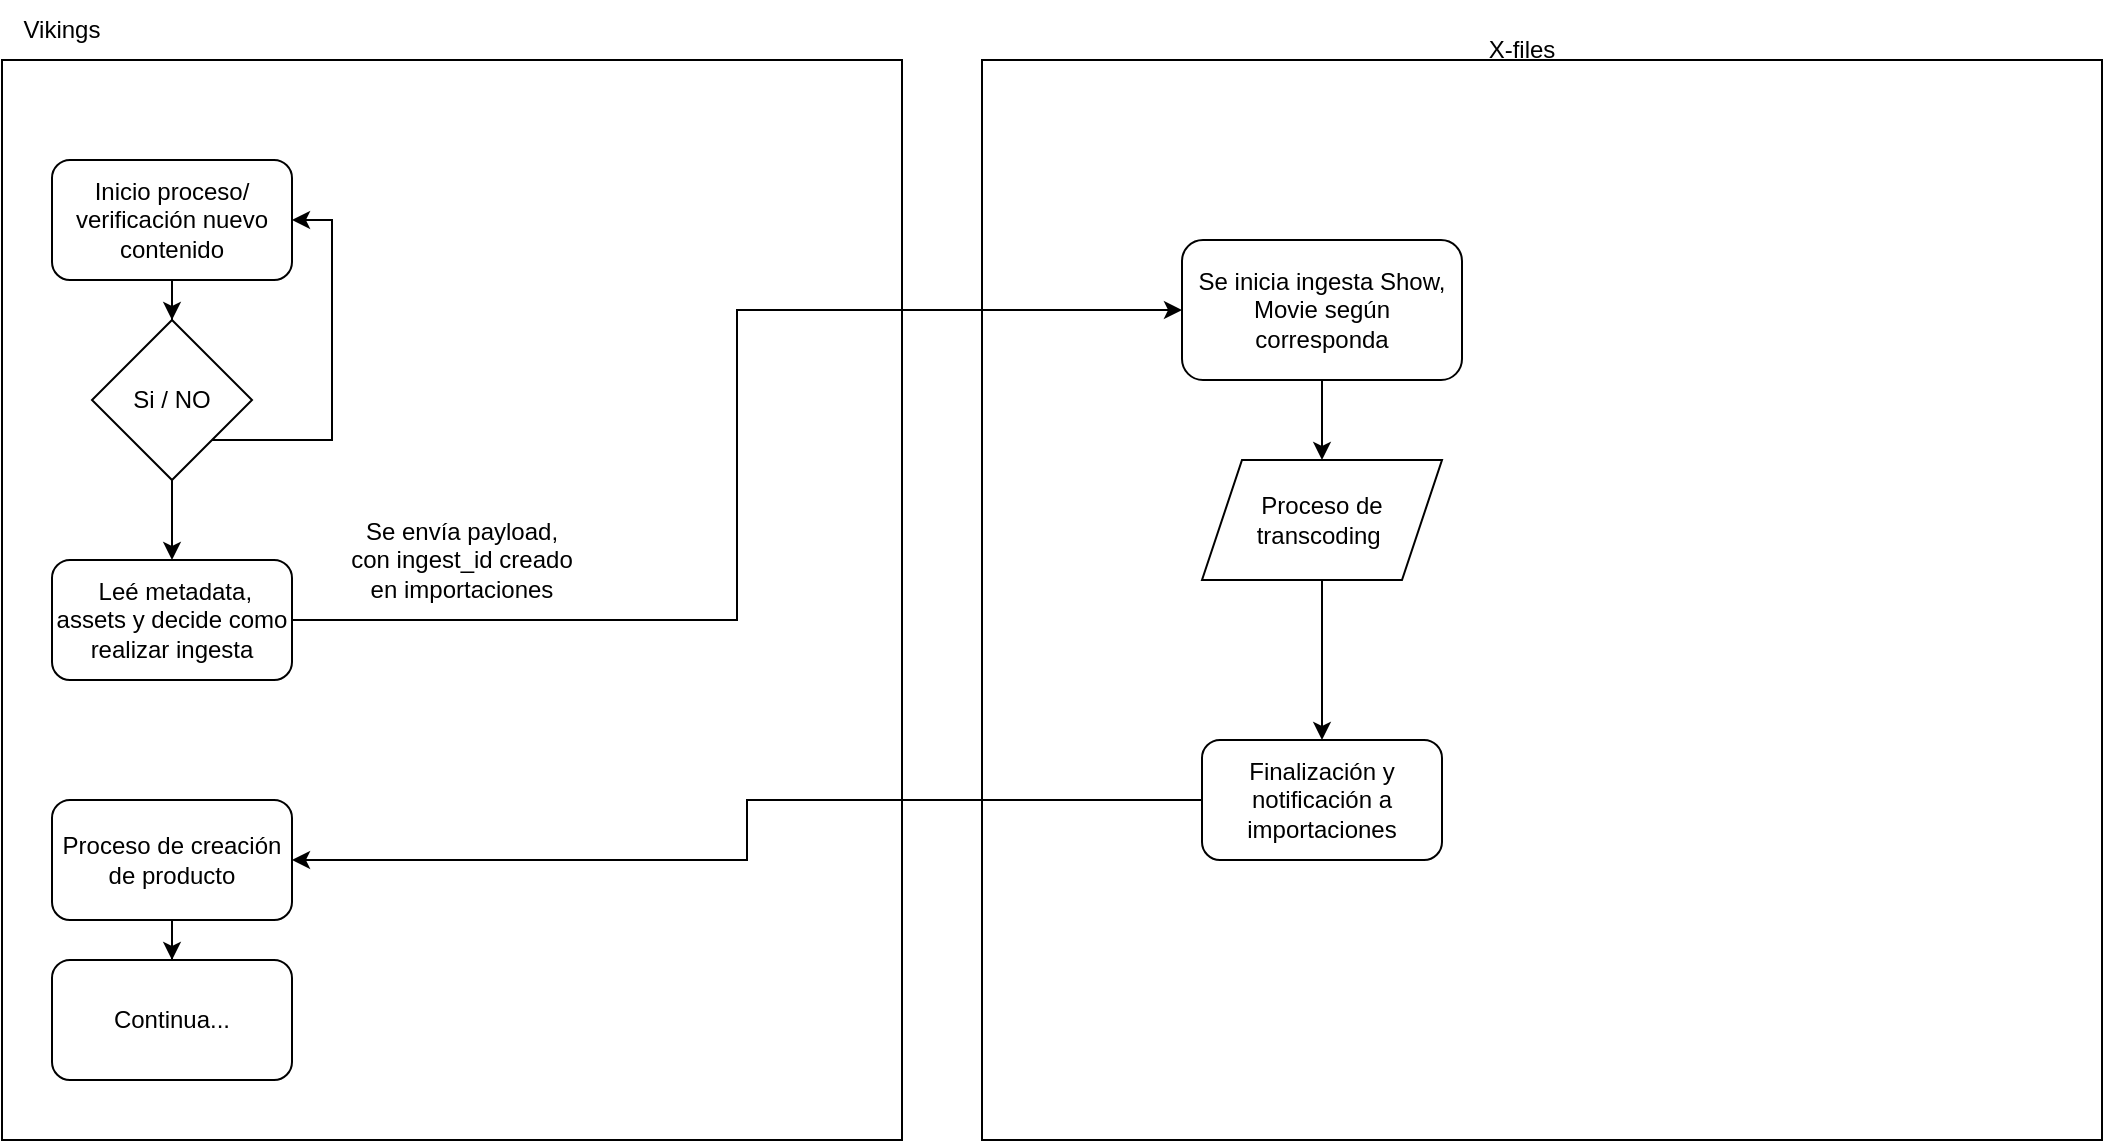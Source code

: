<mxfile version="20.5.3" type="github" pages="2">
  <diagram id="UYZof_yZMjkkKt_R5T99" name="Page-1">
    <mxGraphModel dx="1395" dy="826" grid="1" gridSize="10" guides="1" tooltips="1" connect="1" arrows="1" fold="1" page="1" pageScale="1" pageWidth="850" pageHeight="1100" math="0" shadow="0">
      <root>
        <mxCell id="0" />
        <mxCell id="1" parent="0" />
        <mxCell id="ugOXsj0SdrT02lplRezp-1" value="" style="rounded=0;whiteSpace=wrap;html=1;" vertex="1" parent="1">
          <mxGeometry x="770" y="90" width="560" height="540" as="geometry" />
        </mxCell>
        <mxCell id="ugOXsj0SdrT02lplRezp-2" value="X-files" style="text;html=1;strokeColor=none;fillColor=none;align=center;verticalAlign=middle;whiteSpace=wrap;rounded=0;" vertex="1" parent="1">
          <mxGeometry x="1010" y="70" width="60" height="30" as="geometry" />
        </mxCell>
        <mxCell id="ugOXsj0SdrT02lplRezp-4" value="" style="rounded=0;whiteSpace=wrap;html=1;" vertex="1" parent="1">
          <mxGeometry x="280" y="90" width="450" height="540" as="geometry" />
        </mxCell>
        <mxCell id="ugOXsj0SdrT02lplRezp-5" value="Vikings" style="text;html=1;strokeColor=none;fillColor=none;align=center;verticalAlign=middle;whiteSpace=wrap;rounded=0;" vertex="1" parent="1">
          <mxGeometry x="280" y="60" width="60" height="30" as="geometry" />
        </mxCell>
        <mxCell id="ugOXsj0SdrT02lplRezp-13" value="" style="edgeStyle=orthogonalEdgeStyle;rounded=0;orthogonalLoop=1;jettySize=auto;html=1;" edge="1" parent="1" source="ugOXsj0SdrT02lplRezp-6" target="ugOXsj0SdrT02lplRezp-9">
          <mxGeometry relative="1" as="geometry" />
        </mxCell>
        <mxCell id="ugOXsj0SdrT02lplRezp-6" value="Inicio proceso/&lt;br&gt;verificación nuevo contenido" style="rounded=1;whiteSpace=wrap;html=1;" vertex="1" parent="1">
          <mxGeometry x="305" y="140" width="120" height="60" as="geometry" />
        </mxCell>
        <mxCell id="ugOXsj0SdrT02lplRezp-19" style="edgeStyle=orthogonalEdgeStyle;rounded=0;orthogonalLoop=1;jettySize=auto;html=1;entryX=0;entryY=0.5;entryDx=0;entryDy=0;" edge="1" parent="1" source="ugOXsj0SdrT02lplRezp-8" target="ugOXsj0SdrT02lplRezp-12">
          <mxGeometry relative="1" as="geometry" />
        </mxCell>
        <mxCell id="ugOXsj0SdrT02lplRezp-8" value="&amp;nbsp;Leé metadata, assets y decide como realizar ingesta" style="rounded=1;whiteSpace=wrap;html=1;" vertex="1" parent="1">
          <mxGeometry x="305" y="340" width="120" height="60" as="geometry" />
        </mxCell>
        <mxCell id="ugOXsj0SdrT02lplRezp-11" value="" style="edgeStyle=orthogonalEdgeStyle;rounded=0;orthogonalLoop=1;jettySize=auto;html=1;" edge="1" parent="1" source="ugOXsj0SdrT02lplRezp-9" target="ugOXsj0SdrT02lplRezp-8">
          <mxGeometry relative="1" as="geometry" />
        </mxCell>
        <mxCell id="ugOXsj0SdrT02lplRezp-18" style="edgeStyle=orthogonalEdgeStyle;rounded=0;orthogonalLoop=1;jettySize=auto;html=1;entryX=1;entryY=0.5;entryDx=0;entryDy=0;" edge="1" parent="1" source="ugOXsj0SdrT02lplRezp-9" target="ugOXsj0SdrT02lplRezp-6">
          <mxGeometry relative="1" as="geometry">
            <Array as="points">
              <mxPoint x="445" y="280" />
              <mxPoint x="445" y="170" />
            </Array>
          </mxGeometry>
        </mxCell>
        <mxCell id="ugOXsj0SdrT02lplRezp-9" value="Si / NO" style="rhombus;whiteSpace=wrap;html=1;" vertex="1" parent="1">
          <mxGeometry x="325" y="220" width="80" height="80" as="geometry" />
        </mxCell>
        <mxCell id="ugOXsj0SdrT02lplRezp-27" value="" style="edgeStyle=orthogonalEdgeStyle;rounded=0;orthogonalLoop=1;jettySize=auto;html=1;" edge="1" parent="1" source="ugOXsj0SdrT02lplRezp-12" target="ugOXsj0SdrT02lplRezp-26">
          <mxGeometry relative="1" as="geometry" />
        </mxCell>
        <mxCell id="ugOXsj0SdrT02lplRezp-12" value="Se inicia ingesta Show, Movie según corresponda" style="rounded=1;whiteSpace=wrap;html=1;" vertex="1" parent="1">
          <mxGeometry x="870" y="180" width="140" height="70" as="geometry" />
        </mxCell>
        <mxCell id="ugOXsj0SdrT02lplRezp-20" value="Se envía payload, con ingest_id creado en importaciones" style="text;html=1;strokeColor=none;fillColor=none;align=center;verticalAlign=middle;whiteSpace=wrap;rounded=0;" vertex="1" parent="1">
          <mxGeometry x="450" y="310" width="120" height="60" as="geometry" />
        </mxCell>
        <mxCell id="ugOXsj0SdrT02lplRezp-24" style="edgeStyle=orthogonalEdgeStyle;rounded=0;orthogonalLoop=1;jettySize=auto;html=1;" edge="1" parent="1" source="ugOXsj0SdrT02lplRezp-21" target="ugOXsj0SdrT02lplRezp-22">
          <mxGeometry relative="1" as="geometry" />
        </mxCell>
        <mxCell id="ugOXsj0SdrT02lplRezp-21" value="Finalización y notificación a importaciones" style="rounded=1;whiteSpace=wrap;html=1;" vertex="1" parent="1">
          <mxGeometry x="880" y="430" width="120" height="60" as="geometry" />
        </mxCell>
        <mxCell id="ugOXsj0SdrT02lplRezp-30" value="" style="edgeStyle=orthogonalEdgeStyle;rounded=0;orthogonalLoop=1;jettySize=auto;html=1;" edge="1" parent="1" source="ugOXsj0SdrT02lplRezp-22" target="ugOXsj0SdrT02lplRezp-29">
          <mxGeometry relative="1" as="geometry" />
        </mxCell>
        <mxCell id="ugOXsj0SdrT02lplRezp-22" value="Proceso de creación de producto" style="rounded=1;whiteSpace=wrap;html=1;" vertex="1" parent="1">
          <mxGeometry x="305" y="460" width="120" height="60" as="geometry" />
        </mxCell>
        <mxCell id="ugOXsj0SdrT02lplRezp-28" value="" style="edgeStyle=orthogonalEdgeStyle;rounded=0;orthogonalLoop=1;jettySize=auto;html=1;" edge="1" parent="1" source="ugOXsj0SdrT02lplRezp-26" target="ugOXsj0SdrT02lplRezp-21">
          <mxGeometry relative="1" as="geometry" />
        </mxCell>
        <mxCell id="ugOXsj0SdrT02lplRezp-26" value="Proceso de transcoding&amp;nbsp;" style="shape=parallelogram;perimeter=parallelogramPerimeter;whiteSpace=wrap;html=1;fixedSize=1;" vertex="1" parent="1">
          <mxGeometry x="880" y="290" width="120" height="60" as="geometry" />
        </mxCell>
        <mxCell id="ugOXsj0SdrT02lplRezp-29" value="Continua..." style="whiteSpace=wrap;html=1;rounded=1;" vertex="1" parent="1">
          <mxGeometry x="305" y="540" width="120" height="60" as="geometry" />
        </mxCell>
      </root>
    </mxGraphModel>
  </diagram>
  <diagram id="5JRtMEEruul2blk35QMg" name="Page-2">
    <mxGraphModel dx="1825" dy="1080" grid="1" gridSize="10" guides="1" tooltips="1" connect="1" arrows="1" fold="1" page="1" pageScale="1" pageWidth="850" pageHeight="1100" math="0" shadow="0">
      <root>
        <mxCell id="0" />
        <mxCell id="1" parent="0" />
      </root>
    </mxGraphModel>
  </diagram>
</mxfile>
